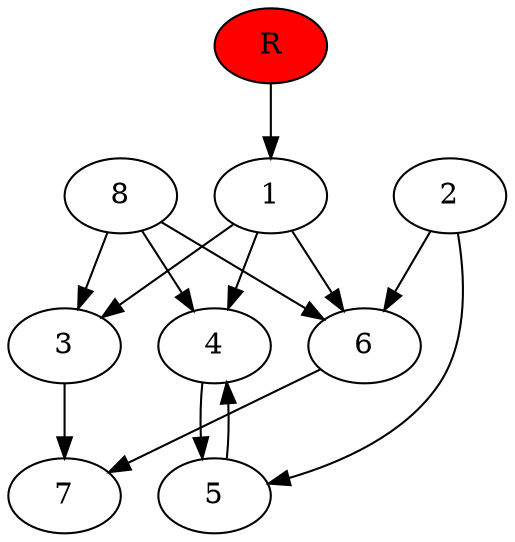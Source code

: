 digraph prb32345 {
	1
	2
	3
	4
	5
	6
	7
	8
	R [fillcolor="#ff0000" style=filled]
	1 -> 3
	1 -> 4
	1 -> 6
	2 -> 5
	2 -> 6
	3 -> 7
	4 -> 5
	5 -> 4
	6 -> 7
	8 -> 3
	8 -> 4
	8 -> 6
	R -> 1
}
